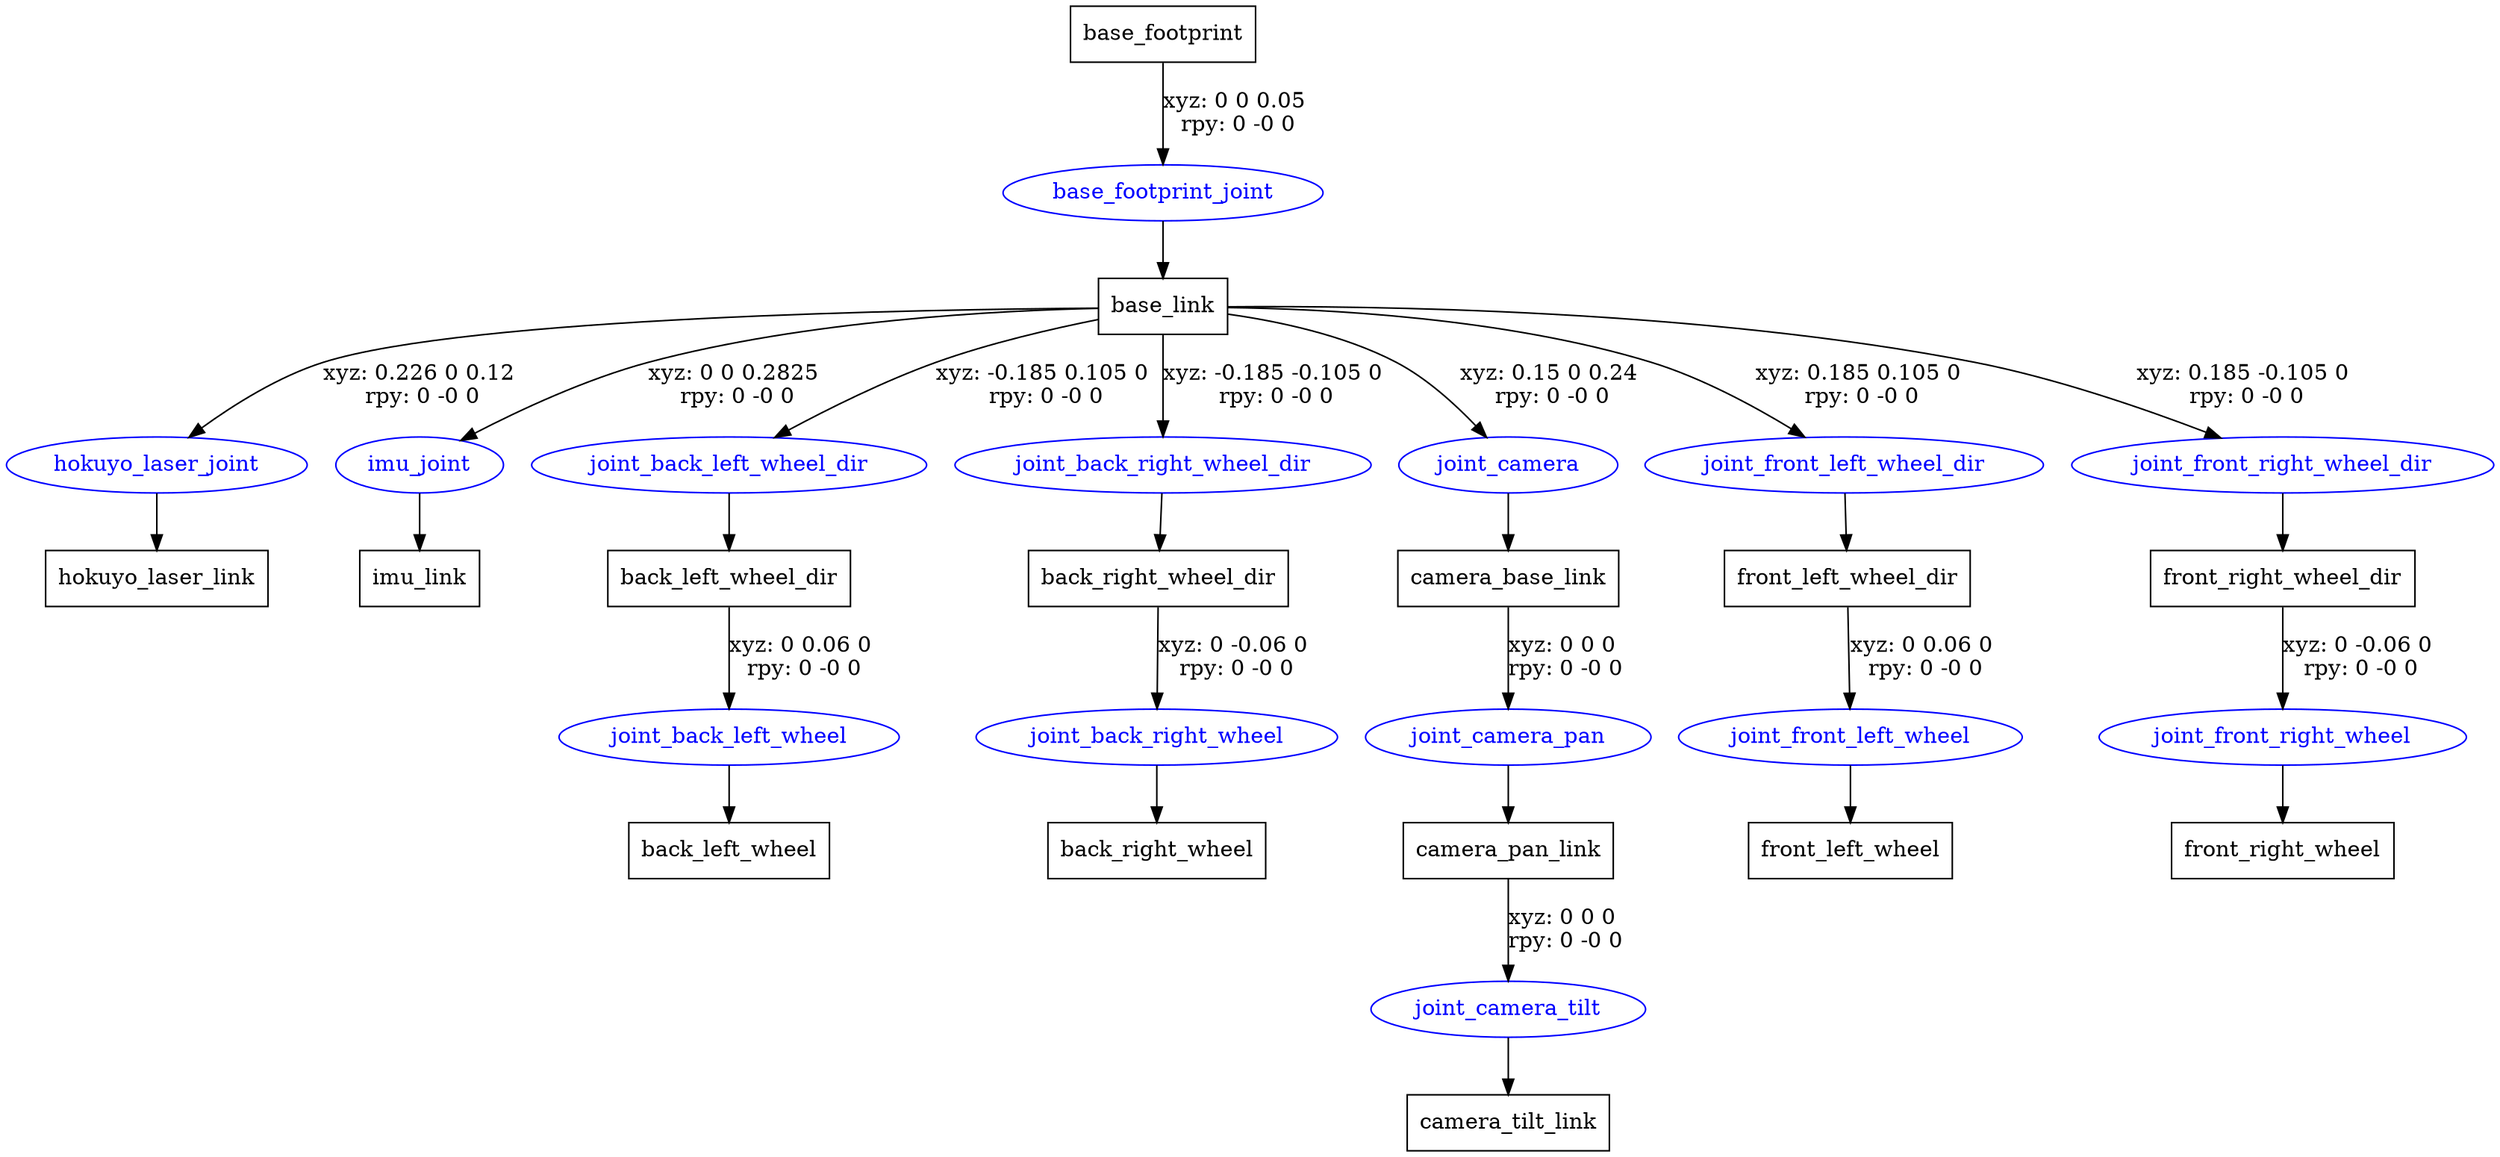 digraph G {
node [shape=box];
"base_footprint" [label="base_footprint"];
"base_link" [label="base_link"];
"hokuyo_laser_link" [label="hokuyo_laser_link"];
"imu_link" [label="imu_link"];
"back_left_wheel_dir" [label="back_left_wheel_dir"];
"back_left_wheel" [label="back_left_wheel"];
"back_right_wheel_dir" [label="back_right_wheel_dir"];
"back_right_wheel" [label="back_right_wheel"];
"camera_base_link" [label="camera_base_link"];
"camera_pan_link" [label="camera_pan_link"];
"camera_tilt_link" [label="camera_tilt_link"];
"front_left_wheel_dir" [label="front_left_wheel_dir"];
"front_left_wheel" [label="front_left_wheel"];
"front_right_wheel_dir" [label="front_right_wheel_dir"];
"front_right_wheel" [label="front_right_wheel"];
node [shape=ellipse, color=blue, fontcolor=blue];
"base_footprint" -> "base_footprint_joint" [label="xyz: 0 0 0.05 \nrpy: 0 -0 0"]
"base_footprint_joint" -> "base_link"
"base_link" -> "hokuyo_laser_joint" [label="xyz: 0.226 0 0.12 \nrpy: 0 -0 0"]
"hokuyo_laser_joint" -> "hokuyo_laser_link"
"base_link" -> "imu_joint" [label="xyz: 0 0 0.2825 \nrpy: 0 -0 0"]
"imu_joint" -> "imu_link"
"base_link" -> "joint_back_left_wheel_dir" [label="xyz: -0.185 0.105 0 \nrpy: 0 -0 0"]
"joint_back_left_wheel_dir" -> "back_left_wheel_dir"
"back_left_wheel_dir" -> "joint_back_left_wheel" [label="xyz: 0 0.06 0 \nrpy: 0 -0 0"]
"joint_back_left_wheel" -> "back_left_wheel"
"base_link" -> "joint_back_right_wheel_dir" [label="xyz: -0.185 -0.105 0 \nrpy: 0 -0 0"]
"joint_back_right_wheel_dir" -> "back_right_wheel_dir"
"back_right_wheel_dir" -> "joint_back_right_wheel" [label="xyz: 0 -0.06 0 \nrpy: 0 -0 0"]
"joint_back_right_wheel" -> "back_right_wheel"
"base_link" -> "joint_camera" [label="xyz: 0.15 0 0.24 \nrpy: 0 -0 0"]
"joint_camera" -> "camera_base_link"
"camera_base_link" -> "joint_camera_pan" [label="xyz: 0 0 0 \nrpy: 0 -0 0"]
"joint_camera_pan" -> "camera_pan_link"
"camera_pan_link" -> "joint_camera_tilt" [label="xyz: 0 0 0 \nrpy: 0 -0 0"]
"joint_camera_tilt" -> "camera_tilt_link"
"base_link" -> "joint_front_left_wheel_dir" [label="xyz: 0.185 0.105 0 \nrpy: 0 -0 0"]
"joint_front_left_wheel_dir" -> "front_left_wheel_dir"
"front_left_wheel_dir" -> "joint_front_left_wheel" [label="xyz: 0 0.06 0 \nrpy: 0 -0 0"]
"joint_front_left_wheel" -> "front_left_wheel"
"base_link" -> "joint_front_right_wheel_dir" [label="xyz: 0.185 -0.105 0 \nrpy: 0 -0 0"]
"joint_front_right_wheel_dir" -> "front_right_wheel_dir"
"front_right_wheel_dir" -> "joint_front_right_wheel" [label="xyz: 0 -0.06 0 \nrpy: 0 -0 0"]
"joint_front_right_wheel" -> "front_right_wheel"
}
